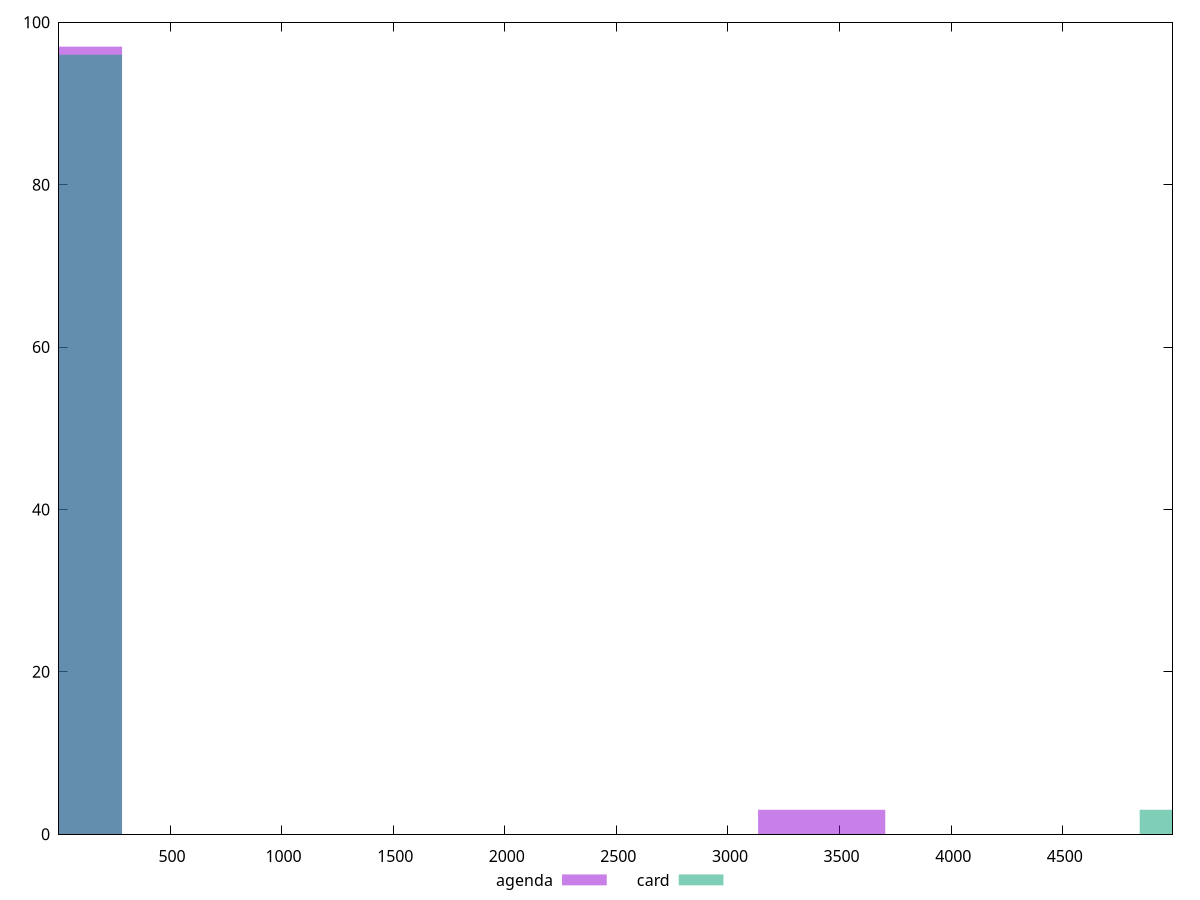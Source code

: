 reset

$agenda <<EOF
3419.948717367256 3
0 97
EOF

$card <<EOF
5129.923076050884 3
0 96
EOF

set key outside below
set boxwidth 569.9914528945427
set xrange [2.508:4991.923]
set yrange [0:100]
set trange [0:100]
set style fill transparent solid 0.5 noborder
set terminal svg size 640, 500 enhanced background rgb 'white'
set output "report/report_00029_2021-02-24T13-36-40.390Z/server-response-time/comparison/histogram/1_vs_2.svg"

plot $agenda title "agenda" with boxes, \
     $card title "card" with boxes

reset

